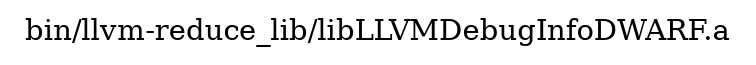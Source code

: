 digraph "bin/llvm-reduce_lib/libLLVMDebugInfoDWARF.a" {
	label="bin/llvm-reduce_lib/libLLVMDebugInfoDWARF.a";
	rankdir=LR;

}
